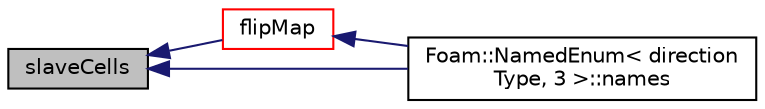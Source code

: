 digraph "slaveCells"
{
  bgcolor="transparent";
  edge [fontname="Helvetica",fontsize="10",labelfontname="Helvetica",labelfontsize="10"];
  node [fontname="Helvetica",fontsize="10",shape=record];
  rankdir="LR";
  Node2076 [label="slaveCells",height=0.2,width=0.4,color="black", fillcolor="grey75", style="filled", fontcolor="black"];
  Node2076 -> Node2077 [dir="back",color="midnightblue",fontsize="10",style="solid",fontname="Helvetica"];
  Node2077 [label="flipMap",height=0.2,width=0.4,color="red",URL="$a28665.html#a03ecd61e4e943657de29efcacd488b19",tooltip="Return face flip map. "];
  Node2077 -> Node2128 [dir="back",color="midnightblue",fontsize="10",style="solid",fontname="Helvetica"];
  Node2128 [label="Foam::NamedEnum\< direction\lType, 3 \>::names",height=0.2,width=0.4,color="black",URL="$a27113.html#a7350da3a0edd92cd11e6c479c9967dc8"];
  Node2076 -> Node2128 [dir="back",color="midnightblue",fontsize="10",style="solid",fontname="Helvetica"];
}
